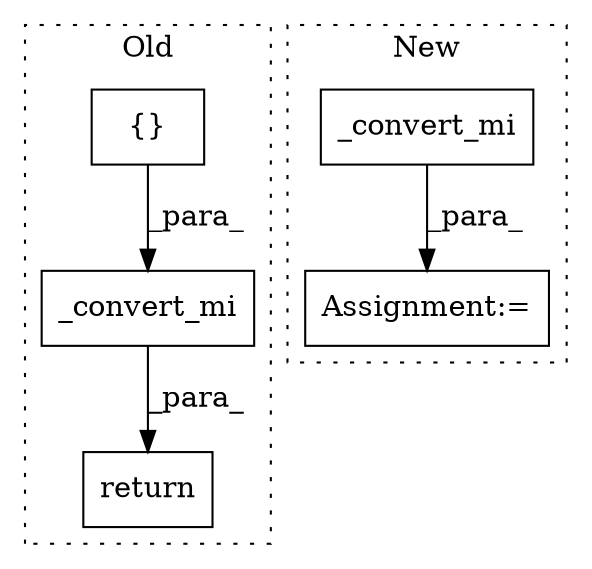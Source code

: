 digraph G {
subgraph cluster0 {
1 [label="_convert_mi" a="32" s="9758,9807" l="12,1" shape="box"];
3 [label="{}" a="4" s="9779,9788" l="1,1" shape="box"];
5 [label="return" a="41" s="9751" l="7" shape="box"];
label = "Old";
style="dotted";
}
subgraph cluster1 {
2 [label="_convert_mi" a="32" s="11014,11052" l="12,1" shape="box"];
4 [label="Assignment:=" a="7" s="11012" l="2" shape="box"];
label = "New";
style="dotted";
}
1 -> 5 [label="_para_"];
2 -> 4 [label="_para_"];
3 -> 1 [label="_para_"];
}